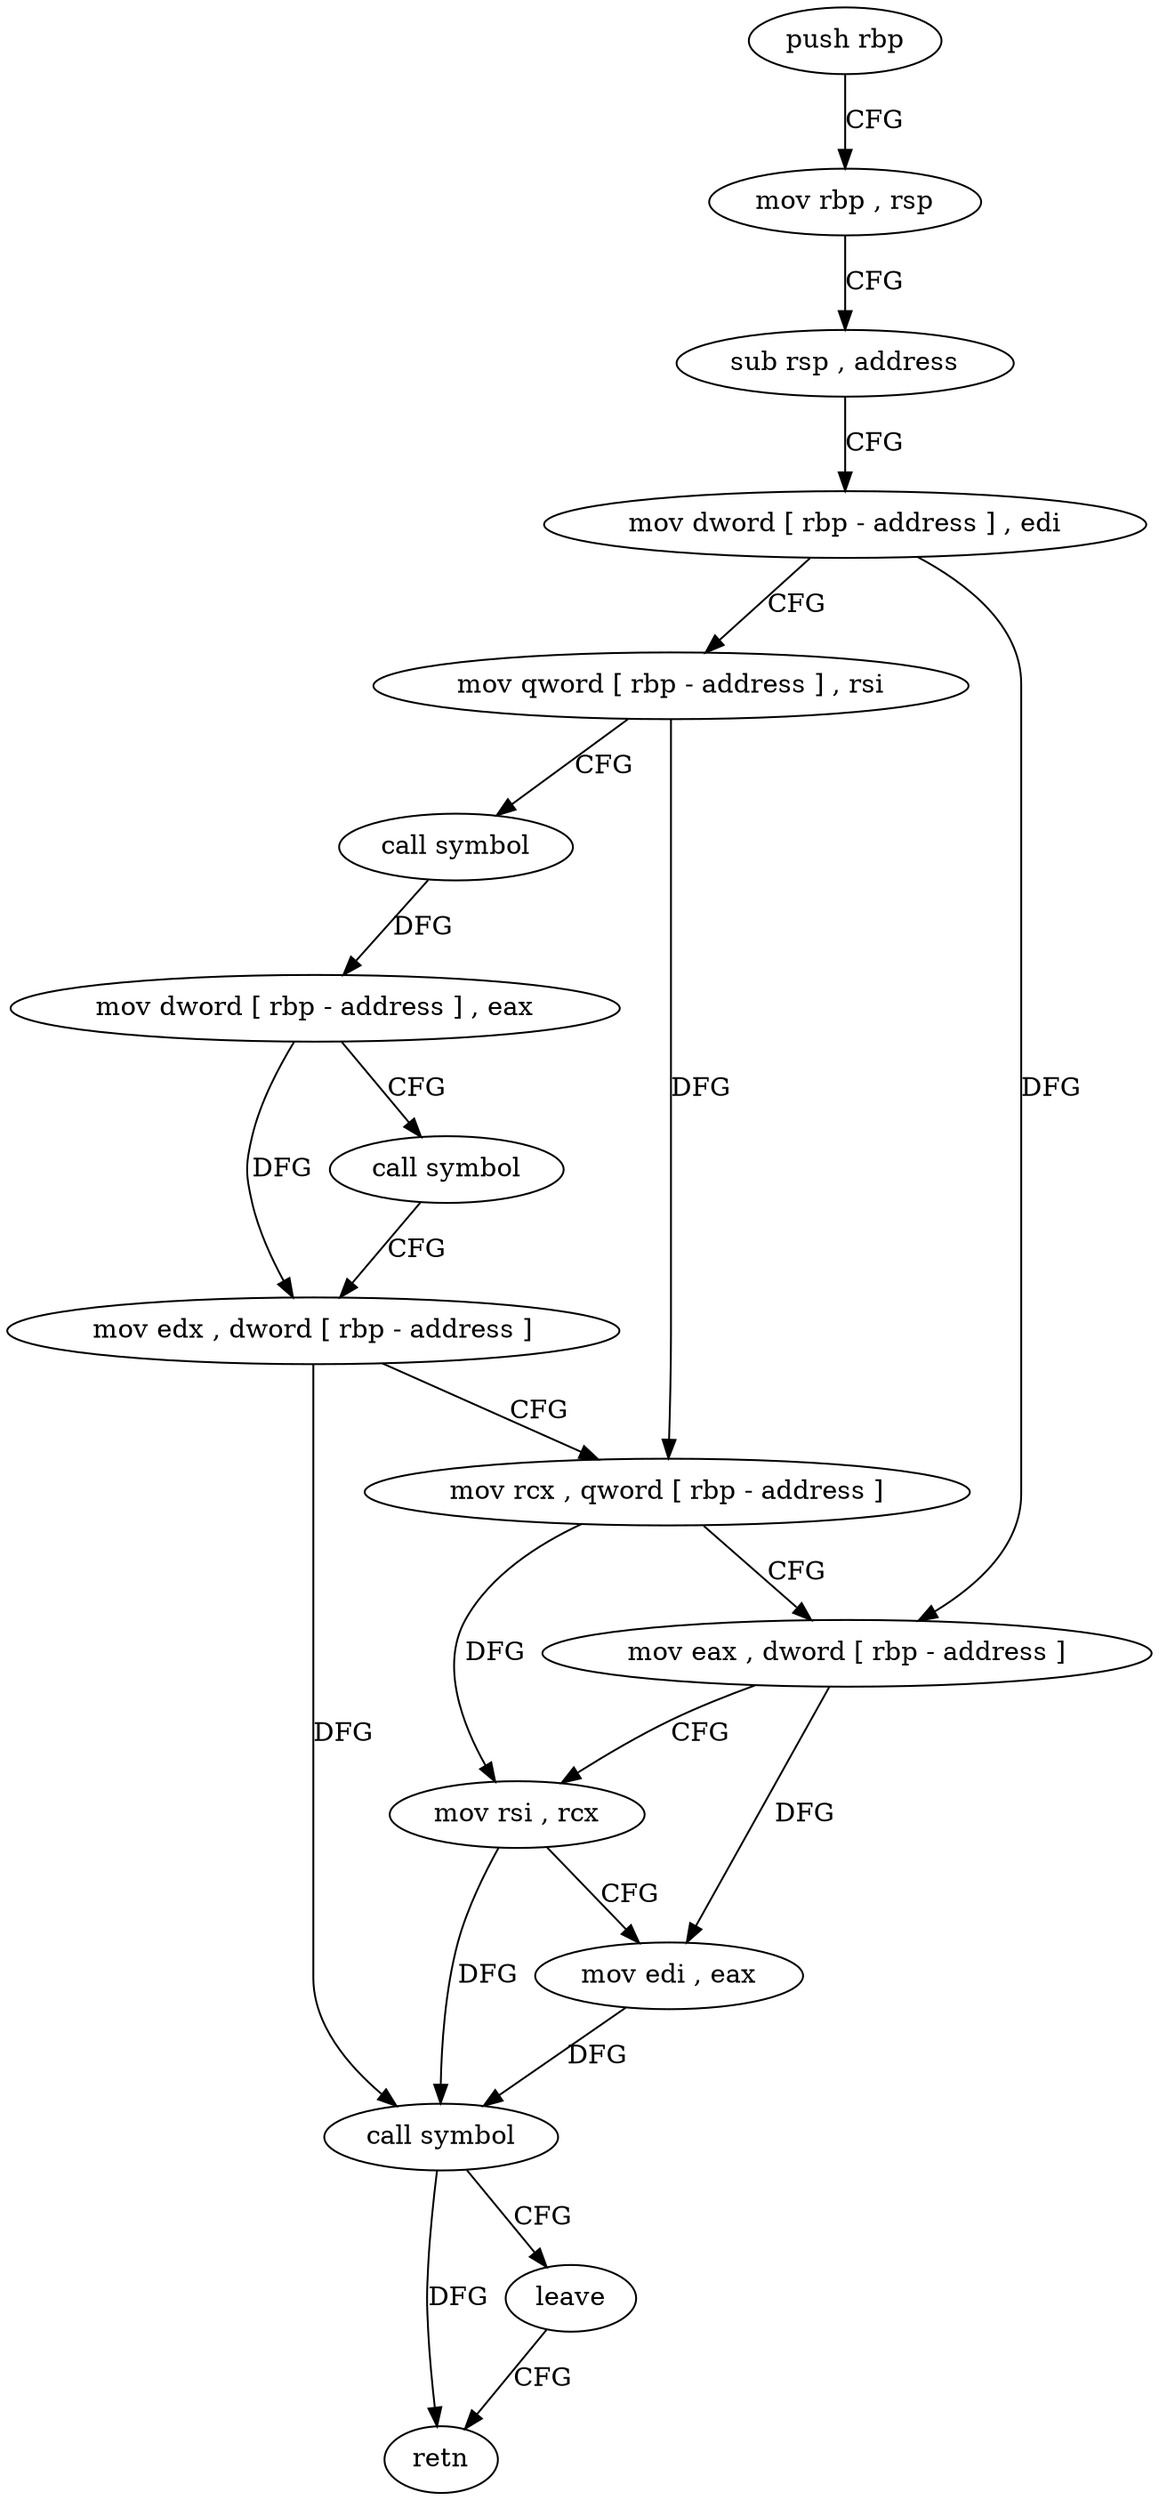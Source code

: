 digraph "func" {
"4215739" [label = "push rbp" ]
"4215740" [label = "mov rbp , rsp" ]
"4215743" [label = "sub rsp , address" ]
"4215747" [label = "mov dword [ rbp - address ] , edi" ]
"4215750" [label = "mov qword [ rbp - address ] , rsi" ]
"4215754" [label = "call symbol" ]
"4215759" [label = "mov dword [ rbp - address ] , eax" ]
"4215762" [label = "call symbol" ]
"4215767" [label = "mov edx , dword [ rbp - address ]" ]
"4215770" [label = "mov rcx , qword [ rbp - address ]" ]
"4215774" [label = "mov eax , dword [ rbp - address ]" ]
"4215777" [label = "mov rsi , rcx" ]
"4215780" [label = "mov edi , eax" ]
"4215782" [label = "call symbol" ]
"4215787" [label = "leave" ]
"4215788" [label = "retn" ]
"4215739" -> "4215740" [ label = "CFG" ]
"4215740" -> "4215743" [ label = "CFG" ]
"4215743" -> "4215747" [ label = "CFG" ]
"4215747" -> "4215750" [ label = "CFG" ]
"4215747" -> "4215774" [ label = "DFG" ]
"4215750" -> "4215754" [ label = "CFG" ]
"4215750" -> "4215770" [ label = "DFG" ]
"4215754" -> "4215759" [ label = "DFG" ]
"4215759" -> "4215762" [ label = "CFG" ]
"4215759" -> "4215767" [ label = "DFG" ]
"4215762" -> "4215767" [ label = "CFG" ]
"4215767" -> "4215770" [ label = "CFG" ]
"4215767" -> "4215782" [ label = "DFG" ]
"4215770" -> "4215774" [ label = "CFG" ]
"4215770" -> "4215777" [ label = "DFG" ]
"4215774" -> "4215777" [ label = "CFG" ]
"4215774" -> "4215780" [ label = "DFG" ]
"4215777" -> "4215780" [ label = "CFG" ]
"4215777" -> "4215782" [ label = "DFG" ]
"4215780" -> "4215782" [ label = "DFG" ]
"4215782" -> "4215787" [ label = "CFG" ]
"4215782" -> "4215788" [ label = "DFG" ]
"4215787" -> "4215788" [ label = "CFG" ]
}

